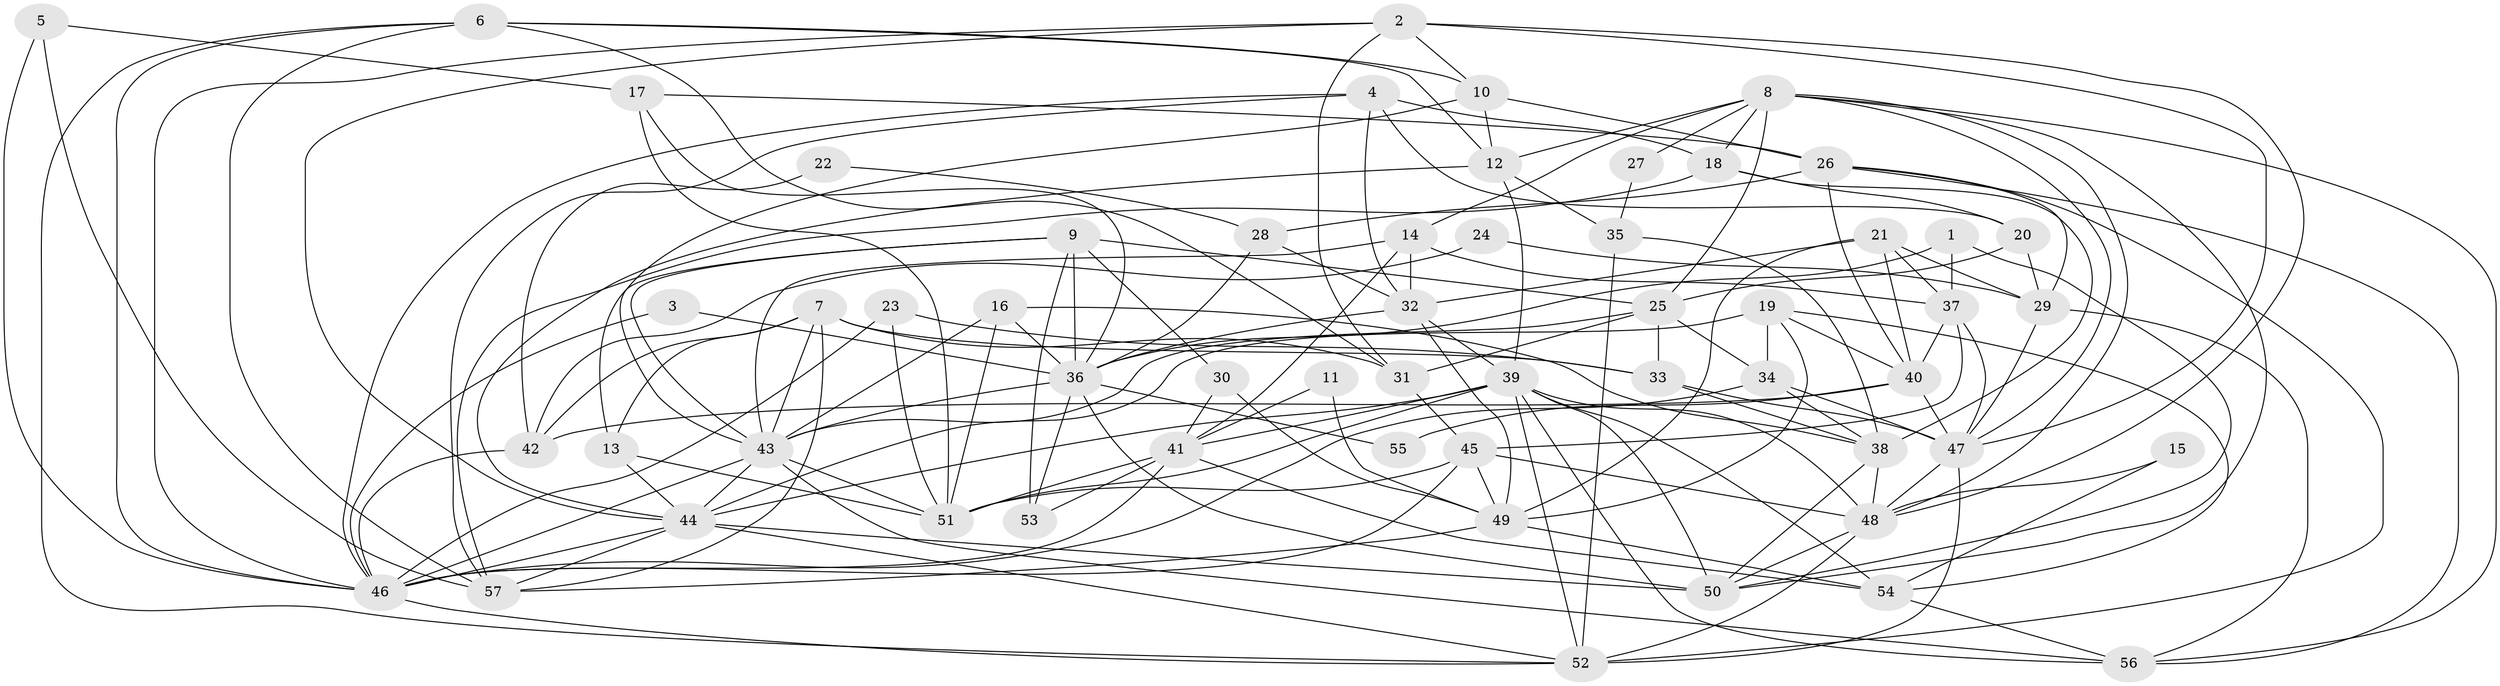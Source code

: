 // original degree distribution, {4: 0.24778761061946902, 3: 0.23008849557522124, 5: 0.18584070796460178, 6: 0.13274336283185842, 2: 0.168141592920354, 7: 0.02654867256637168, 8: 0.008849557522123894}
// Generated by graph-tools (version 1.1) at 2025/50/03/09/25 03:50:05]
// undirected, 57 vertices, 163 edges
graph export_dot {
graph [start="1"]
  node [color=gray90,style=filled];
  1;
  2;
  3;
  4;
  5;
  6;
  7;
  8;
  9;
  10;
  11;
  12;
  13;
  14;
  15;
  16;
  17;
  18;
  19;
  20;
  21;
  22;
  23;
  24;
  25;
  26;
  27;
  28;
  29;
  30;
  31;
  32;
  33;
  34;
  35;
  36;
  37;
  38;
  39;
  40;
  41;
  42;
  43;
  44;
  45;
  46;
  47;
  48;
  49;
  50;
  51;
  52;
  53;
  54;
  55;
  56;
  57;
  1 -- 36 [weight=1.0];
  1 -- 37 [weight=1.0];
  1 -- 50 [weight=1.0];
  2 -- 10 [weight=1.0];
  2 -- 31 [weight=1.0];
  2 -- 44 [weight=1.0];
  2 -- 46 [weight=1.0];
  2 -- 47 [weight=1.0];
  2 -- 48 [weight=1.0];
  3 -- 36 [weight=1.0];
  3 -- 46 [weight=1.0];
  4 -- 18 [weight=1.0];
  4 -- 20 [weight=1.0];
  4 -- 32 [weight=1.0];
  4 -- 46 [weight=1.0];
  4 -- 57 [weight=1.0];
  5 -- 17 [weight=1.0];
  5 -- 46 [weight=1.0];
  5 -- 57 [weight=1.0];
  6 -- 10 [weight=1.0];
  6 -- 12 [weight=1.0];
  6 -- 31 [weight=1.0];
  6 -- 46 [weight=1.0];
  6 -- 52 [weight=1.0];
  6 -- 57 [weight=1.0];
  7 -- 13 [weight=1.0];
  7 -- 31 [weight=1.0];
  7 -- 33 [weight=1.0];
  7 -- 42 [weight=1.0];
  7 -- 43 [weight=1.0];
  7 -- 57 [weight=1.0];
  8 -- 12 [weight=1.0];
  8 -- 14 [weight=1.0];
  8 -- 18 [weight=1.0];
  8 -- 25 [weight=1.0];
  8 -- 27 [weight=1.0];
  8 -- 47 [weight=1.0];
  8 -- 48 [weight=1.0];
  8 -- 50 [weight=1.0];
  8 -- 56 [weight=1.0];
  9 -- 13 [weight=1.0];
  9 -- 25 [weight=1.0];
  9 -- 30 [weight=1.0];
  9 -- 36 [weight=1.0];
  9 -- 43 [weight=1.0];
  9 -- 53 [weight=1.0];
  10 -- 12 [weight=1.0];
  10 -- 26 [weight=1.0];
  10 -- 43 [weight=1.0];
  11 -- 41 [weight=1.0];
  11 -- 49 [weight=1.0];
  12 -- 35 [weight=1.0];
  12 -- 39 [weight=1.0];
  12 -- 44 [weight=1.0];
  13 -- 44 [weight=1.0];
  13 -- 51 [weight=1.0];
  14 -- 32 [weight=1.0];
  14 -- 37 [weight=1.0];
  14 -- 41 [weight=1.0];
  14 -- 43 [weight=1.0];
  15 -- 48 [weight=1.0];
  15 -- 54 [weight=1.0];
  16 -- 36 [weight=1.0];
  16 -- 38 [weight=1.0];
  16 -- 43 [weight=1.0];
  16 -- 51 [weight=1.0];
  17 -- 26 [weight=1.0];
  17 -- 36 [weight=1.0];
  17 -- 51 [weight=1.0];
  18 -- 20 [weight=1.0];
  18 -- 38 [weight=1.0];
  18 -- 57 [weight=1.0];
  19 -- 34 [weight=1.0];
  19 -- 40 [weight=1.0];
  19 -- 44 [weight=1.0];
  19 -- 49 [weight=1.0];
  19 -- 54 [weight=1.0];
  20 -- 25 [weight=1.0];
  20 -- 29 [weight=1.0];
  21 -- 29 [weight=1.0];
  21 -- 32 [weight=1.0];
  21 -- 37 [weight=1.0];
  21 -- 40 [weight=1.0];
  21 -- 49 [weight=1.0];
  22 -- 28 [weight=1.0];
  22 -- 42 [weight=1.0];
  23 -- 33 [weight=1.0];
  23 -- 46 [weight=1.0];
  23 -- 51 [weight=1.0];
  24 -- 29 [weight=1.0];
  24 -- 42 [weight=1.0];
  25 -- 31 [weight=1.0];
  25 -- 33 [weight=1.0];
  25 -- 34 [weight=1.0];
  25 -- 43 [weight=1.0];
  26 -- 28 [weight=1.0];
  26 -- 29 [weight=1.0];
  26 -- 40 [weight=1.0];
  26 -- 52 [weight=1.0];
  26 -- 56 [weight=1.0];
  27 -- 35 [weight=1.0];
  28 -- 32 [weight=1.0];
  28 -- 36 [weight=1.0];
  29 -- 47 [weight=1.0];
  29 -- 56 [weight=1.0];
  30 -- 41 [weight=1.0];
  30 -- 49 [weight=1.0];
  31 -- 45 [weight=2.0];
  32 -- 36 [weight=1.0];
  32 -- 39 [weight=1.0];
  32 -- 49 [weight=1.0];
  33 -- 38 [weight=1.0];
  33 -- 47 [weight=1.0];
  34 -- 38 [weight=1.0];
  34 -- 46 [weight=1.0];
  34 -- 47 [weight=1.0];
  35 -- 38 [weight=1.0];
  35 -- 52 [weight=1.0];
  36 -- 43 [weight=1.0];
  36 -- 50 [weight=1.0];
  36 -- 53 [weight=1.0];
  36 -- 55 [weight=1.0];
  37 -- 40 [weight=1.0];
  37 -- 45 [weight=1.0];
  37 -- 47 [weight=1.0];
  38 -- 48 [weight=1.0];
  38 -- 50 [weight=1.0];
  39 -- 41 [weight=1.0];
  39 -- 44 [weight=1.0];
  39 -- 48 [weight=1.0];
  39 -- 50 [weight=1.0];
  39 -- 51 [weight=1.0];
  39 -- 52 [weight=1.0];
  39 -- 54 [weight=1.0];
  39 -- 56 [weight=1.0];
  40 -- 42 [weight=1.0];
  40 -- 47 [weight=1.0];
  40 -- 55 [weight=1.0];
  41 -- 46 [weight=1.0];
  41 -- 51 [weight=1.0];
  41 -- 53 [weight=1.0];
  41 -- 54 [weight=1.0];
  42 -- 46 [weight=1.0];
  43 -- 44 [weight=1.0];
  43 -- 46 [weight=1.0];
  43 -- 51 [weight=1.0];
  43 -- 56 [weight=1.0];
  44 -- 46 [weight=1.0];
  44 -- 50 [weight=1.0];
  44 -- 52 [weight=1.0];
  44 -- 57 [weight=1.0];
  45 -- 46 [weight=1.0];
  45 -- 48 [weight=1.0];
  45 -- 49 [weight=1.0];
  45 -- 51 [weight=1.0];
  46 -- 52 [weight=1.0];
  47 -- 48 [weight=2.0];
  47 -- 52 [weight=1.0];
  48 -- 50 [weight=1.0];
  48 -- 52 [weight=1.0];
  49 -- 54 [weight=1.0];
  49 -- 57 [weight=1.0];
  54 -- 56 [weight=1.0];
}
